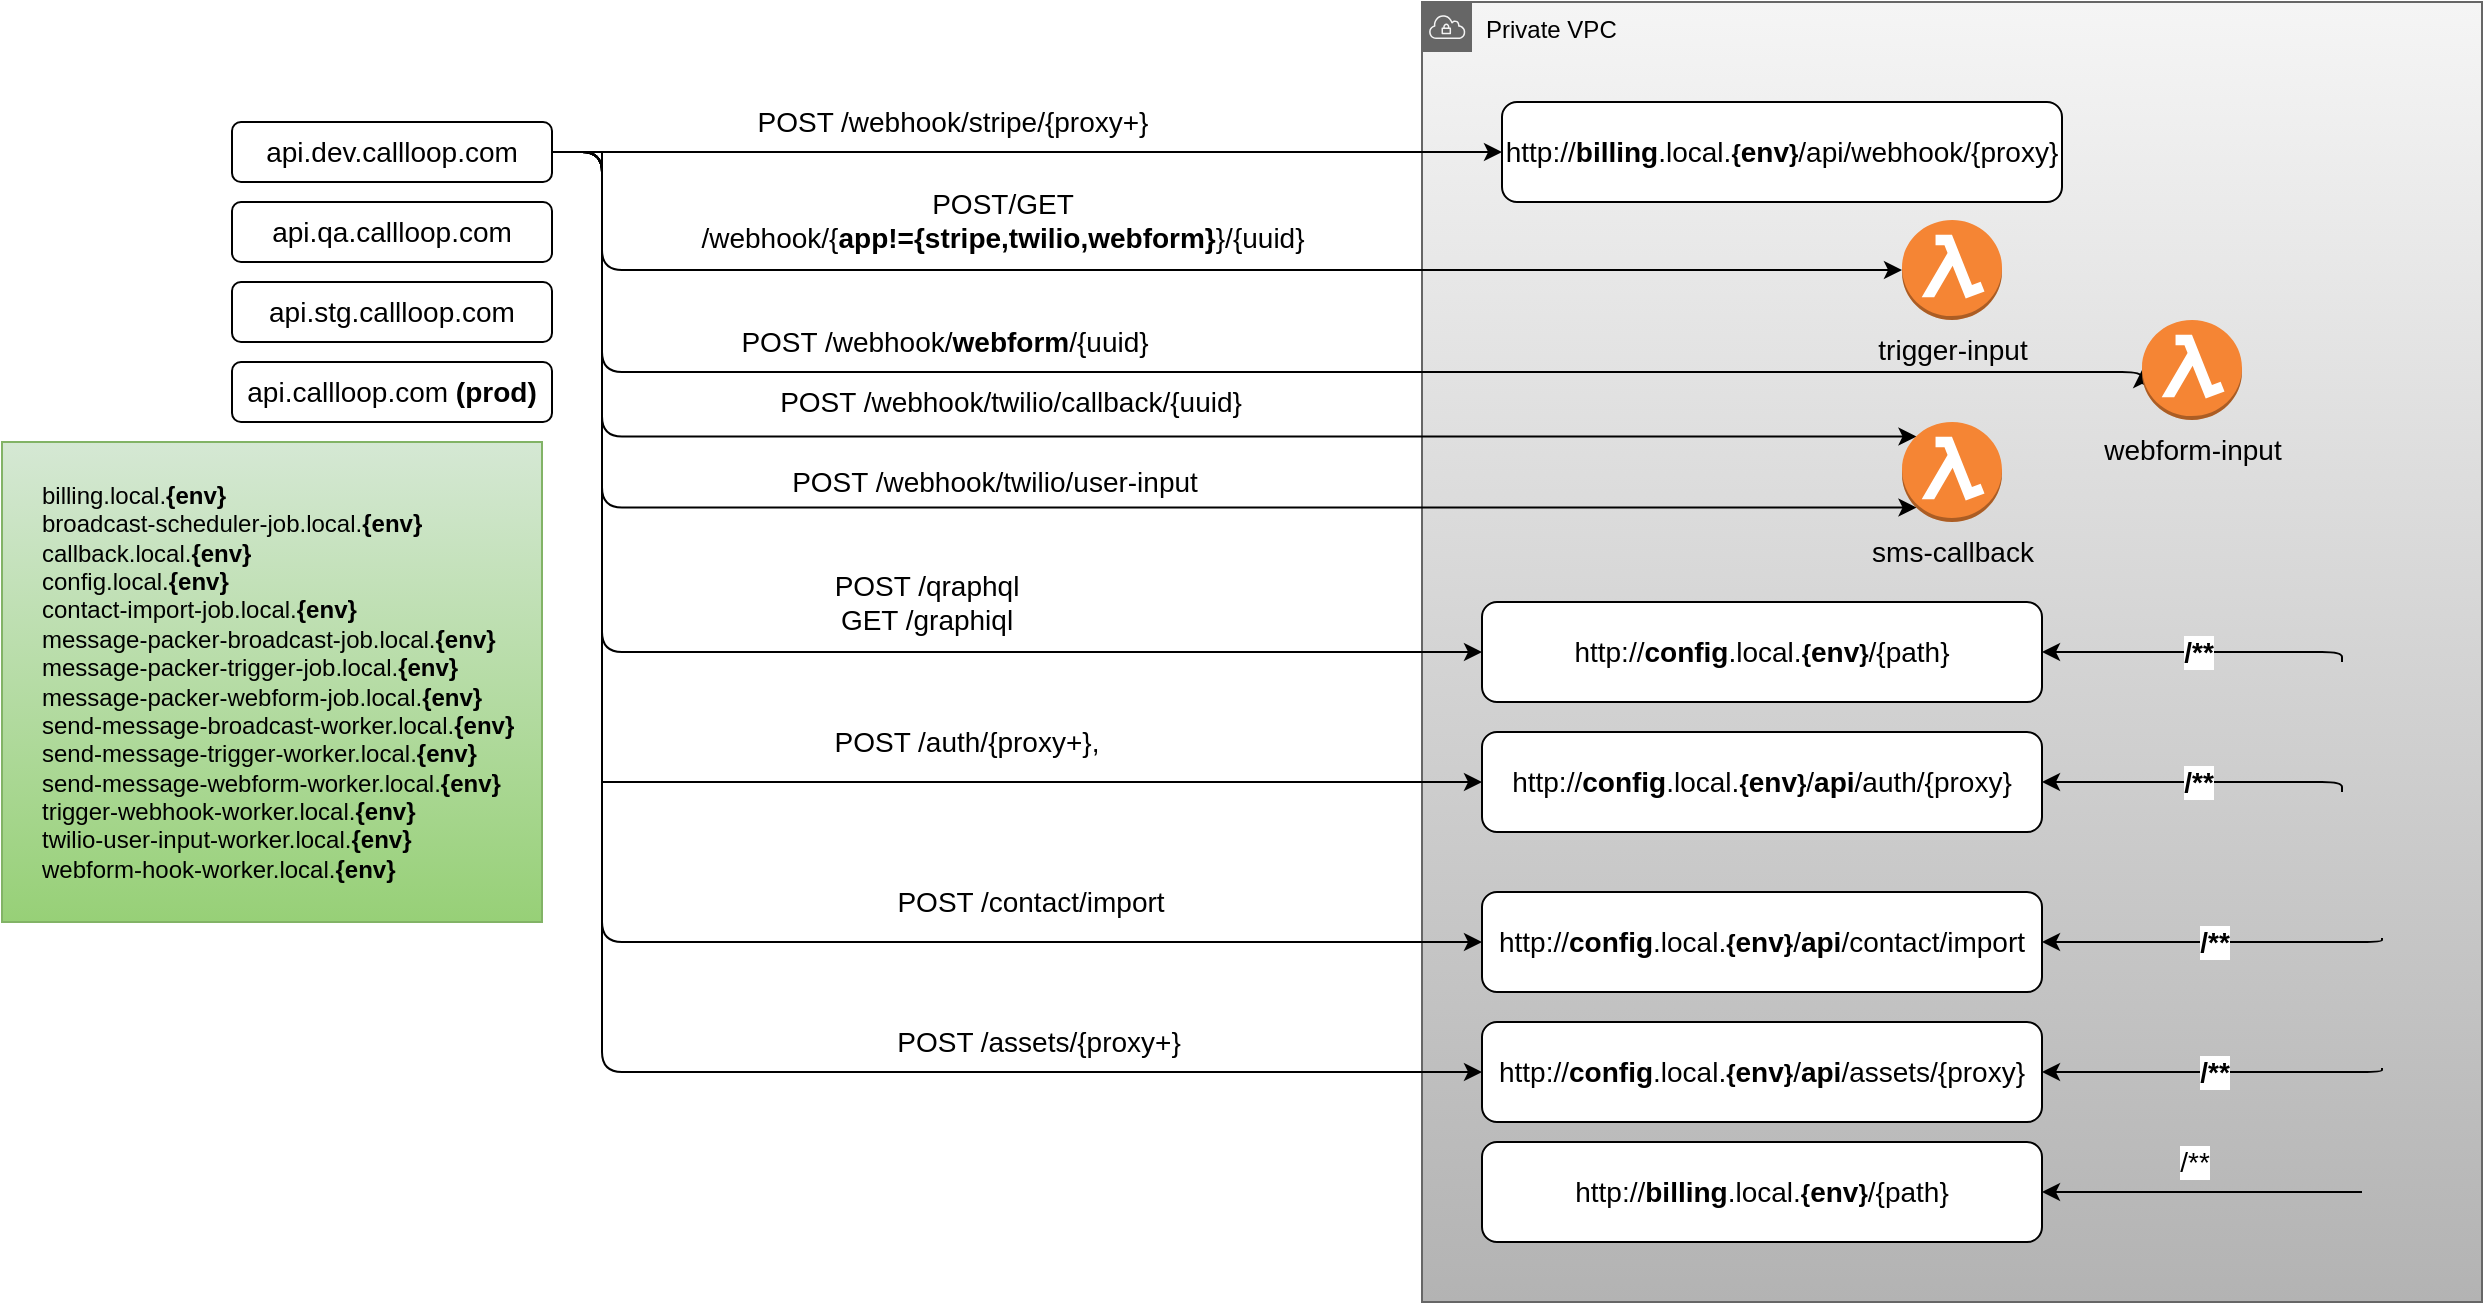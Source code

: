 <mxfile version="20.3.0" type="device"><diagram id="6INWDZTz4pw81J0PN1xl" name="Page-2"><mxGraphModel dx="1422" dy="905" grid="1" gridSize="10" guides="1" tooltips="1" connect="1" arrows="1" fold="1" page="1" pageScale="1" pageWidth="1100" pageHeight="850" math="0" shadow="0"><root><mxCell id="0"/><mxCell id="1" parent="0"/><mxCell id="0VGJ9SdHnakbXvMmbVaR-1" value="Private VPC" style="sketch=0;outlineConnect=0;html=1;whiteSpace=wrap;fontSize=12;fontStyle=0;shape=mxgraph.aws4.group;grIcon=mxgraph.aws4.group_vpc;strokeColor=#666666;fillColor=#f5f5f5;verticalAlign=top;align=left;spacingLeft=30;dashed=0;gradientColor=#b3b3b3;" vertex="1" parent="1"><mxGeometry x="710" y="60" width="530" height="650" as="geometry"/></mxCell><mxCell id="0VGJ9SdHnakbXvMmbVaR-2" value="POST /webhook/stripe/{proxy+}" style="edgeStyle=orthogonalEdgeStyle;rounded=1;orthogonalLoop=1;jettySize=auto;html=1;exitX=1;exitY=0.5;exitDx=0;exitDy=0;fontSize=14;align=center;spacingLeft=0;verticalAlign=middle;horizontal=1;" edge="1" parent="1" source="0VGJ9SdHnakbXvMmbVaR-11" target="0VGJ9SdHnakbXvMmbVaR-14"><mxGeometry x="-0.158" y="15" relative="1" as="geometry"><mxPoint as="offset"/></mxGeometry></mxCell><mxCell id="0VGJ9SdHnakbXvMmbVaR-3" value="POST /webhook/twilio/callback/{uuid}" style="edgeStyle=orthogonalEdgeStyle;rounded=1;orthogonalLoop=1;jettySize=auto;html=1;exitX=1;exitY=0.5;exitDx=0;exitDy=0;entryX=0.145;entryY=0.145;entryDx=0;entryDy=0;entryPerimeter=0;fontSize=14;align=center;spacingLeft=0;verticalAlign=middle;horizontal=1;" edge="1" parent="1" source="0VGJ9SdHnakbXvMmbVaR-11" target="0VGJ9SdHnakbXvMmbVaR-18"><mxGeometry x="-0.1" y="17" relative="1" as="geometry"><Array as="points"><mxPoint x="300" y="135"/><mxPoint x="300" y="277"/></Array><mxPoint as="offset"/></mxGeometry></mxCell><mxCell id="0VGJ9SdHnakbXvMmbVaR-4" value="POST /webhook/twilio/user-input" style="edgeStyle=orthogonalEdgeStyle;rounded=1;orthogonalLoop=1;jettySize=auto;html=1;exitX=1;exitY=0.5;exitDx=0;exitDy=0;entryX=0.145;entryY=0.855;entryDx=0;entryDy=0;entryPerimeter=0;fontSize=14;align=center;spacingLeft=0;verticalAlign=middle;horizontal=1;" edge="1" parent="1" source="0VGJ9SdHnakbXvMmbVaR-11" target="0VGJ9SdHnakbXvMmbVaR-18"><mxGeometry x="-0.072" y="13" relative="1" as="geometry"><mxPoint x="830" y="385" as="targetPoint"/><Array as="points"><mxPoint x="300" y="135"/><mxPoint x="300" y="313"/></Array><mxPoint as="offset"/></mxGeometry></mxCell><mxCell id="0VGJ9SdHnakbXvMmbVaR-5" value="POST /qraphql&lt;br&gt;GET /graphiql" style="edgeStyle=orthogonalEdgeStyle;rounded=1;orthogonalLoop=1;jettySize=auto;html=1;exitX=1;exitY=0.5;exitDx=0;exitDy=0;entryX=0;entryY=0.5;entryDx=0;entryDy=0;fontSize=14;align=center;spacingLeft=0;verticalAlign=middle;horizontal=1;" edge="1" parent="1" source="0VGJ9SdHnakbXvMmbVaR-11" target="0VGJ9SdHnakbXvMmbVaR-20"><mxGeometry x="0.222" y="25" relative="1" as="geometry"><Array as="points"><mxPoint x="300" y="135"/><mxPoint x="300" y="385"/></Array><mxPoint as="offset"/></mxGeometry></mxCell><mxCell id="0VGJ9SdHnakbXvMmbVaR-6" value="/**" style="edgeStyle=orthogonalEdgeStyle;rounded=1;orthogonalLoop=1;jettySize=auto;html=1;entryX=1;entryY=0.5;entryDx=0;entryDy=0;fontSize=14;" edge="1" parent="1" target="0VGJ9SdHnakbXvMmbVaR-21"><mxGeometry x="0.054" y="-15" relative="1" as="geometry"><mxPoint x="1180" y="655" as="sourcePoint"/><Array as="points"><mxPoint x="1180" y="655"/></Array><mxPoint as="offset"/></mxGeometry></mxCell><mxCell id="0VGJ9SdHnakbXvMmbVaR-7" value="POST /auth/{proxy+}," style="edgeStyle=orthogonalEdgeStyle;rounded=0;orthogonalLoop=1;jettySize=auto;html=1;exitX=1;exitY=0.5;exitDx=0;exitDy=0;entryX=0;entryY=0.5;entryDx=0;entryDy=0;fontSize=14;align=center;spacingLeft=0;verticalAlign=middle;horizontal=1;" edge="1" parent="1" source="0VGJ9SdHnakbXvMmbVaR-11" target="0VGJ9SdHnakbXvMmbVaR-24"><mxGeometry x="0.339" y="20" relative="1" as="geometry"><Array as="points"><mxPoint x="300" y="135"/><mxPoint x="300" y="450"/></Array><mxPoint as="offset"/></mxGeometry></mxCell><mxCell id="0VGJ9SdHnakbXvMmbVaR-8" value="POST /contact/import" style="edgeStyle=orthogonalEdgeStyle;rounded=1;orthogonalLoop=1;jettySize=auto;html=1;exitX=1;exitY=0.5;exitDx=0;exitDy=0;entryX=0;entryY=0.5;entryDx=0;entryDy=0;fontSize=14;align=center;spacingLeft=0;verticalAlign=middle;horizontal=1;" edge="1" parent="1" source="0VGJ9SdHnakbXvMmbVaR-11" target="0VGJ9SdHnakbXvMmbVaR-25"><mxGeometry x="0.474" y="20" relative="1" as="geometry"><Array as="points"><mxPoint x="300" y="135"/><mxPoint x="300" y="530"/></Array><mxPoint as="offset"/></mxGeometry></mxCell><mxCell id="0VGJ9SdHnakbXvMmbVaR-9" value="POST /assets/{proxy+}" style="edgeStyle=orthogonalEdgeStyle;rounded=1;orthogonalLoop=1;jettySize=auto;html=1;exitX=1;exitY=0.5;exitDx=0;exitDy=0;entryX=0;entryY=0.5;entryDx=0;entryDy=0;fontSize=14;" edge="1" parent="1" source="0VGJ9SdHnakbXvMmbVaR-11" target="0VGJ9SdHnakbXvMmbVaR-27"><mxGeometry x="0.52" y="15" relative="1" as="geometry"><Array as="points"><mxPoint x="300" y="135"/><mxPoint x="300" y="595"/></Array><mxPoint as="offset"/></mxGeometry></mxCell><mxCell id="0VGJ9SdHnakbXvMmbVaR-10" value="&lt;span style=&quot;font-size: 14px;&quot;&gt;POST /webhook/&lt;b&gt;webform&lt;/b&gt;/{uuid}&lt;/span&gt;" style="edgeStyle=orthogonalEdgeStyle;rounded=1;orthogonalLoop=1;jettySize=auto;html=1;exitX=1;exitY=0.5;exitDx=0;exitDy=0;entryX=0;entryY=0.5;entryDx=0;entryDy=0;entryPerimeter=0;" edge="1" parent="1" source="0VGJ9SdHnakbXvMmbVaR-11" target="0VGJ9SdHnakbXvMmbVaR-29"><mxGeometry x="-0.325" y="15" relative="1" as="geometry"><Array as="points"><mxPoint x="300" y="135"/><mxPoint x="300" y="245"/></Array><mxPoint as="offset"/></mxGeometry></mxCell><mxCell id="0VGJ9SdHnakbXvMmbVaR-11" value="api.dev.callloop.com" style="rounded=1;whiteSpace=wrap;html=1;fontSize=14;" vertex="1" parent="1"><mxGeometry x="115" y="120" width="160" height="30" as="geometry"/></mxCell><mxCell id="0VGJ9SdHnakbXvMmbVaR-12" value="POST/GET &lt;br&gt;/webhook/{&lt;b&gt;app!={stripe,twilio,webform}&lt;/b&gt;}/{uuid}" style="edgeStyle=orthogonalEdgeStyle;rounded=1;orthogonalLoop=1;jettySize=auto;html=1;exitX=1;exitY=0.5;exitDx=0;exitDy=0;fontSize=14;align=center;spacingLeft=0;verticalAlign=middle;horizontal=1;entryX=0;entryY=0.5;entryDx=0;entryDy=0;entryPerimeter=0;" edge="1" parent="1" source="0VGJ9SdHnakbXvMmbVaR-11" target="0VGJ9SdHnakbXvMmbVaR-17"><mxGeometry x="-0.228" y="25" relative="1" as="geometry"><Array as="points"><mxPoint x="300" y="135"/><mxPoint x="300" y="194"/></Array><mxPoint as="offset"/></mxGeometry></mxCell><mxCell id="0VGJ9SdHnakbXvMmbVaR-13" value="api.qa.callloop.com" style="rounded=1;whiteSpace=wrap;html=1;fontSize=14;" vertex="1" parent="1"><mxGeometry x="115" y="160" width="160" height="30" as="geometry"/></mxCell><mxCell id="0VGJ9SdHnakbXvMmbVaR-14" value="http://&lt;b&gt;billing&lt;/b&gt;.local.&lt;b style=&quot;font-size: 12px; text-align: left;&quot;&gt;{&lt;/b&gt;&lt;b style=&quot;text-align: left;&quot;&gt;&lt;font style=&quot;font-size: 14px;&quot;&gt;env&lt;/font&gt;&lt;/b&gt;&lt;b style=&quot;font-size: 12px; text-align: left;&quot;&gt;}&lt;/b&gt;/api/webhook/{proxy}" style="rounded=1;whiteSpace=wrap;html=1;fontSize=14;" vertex="1" parent="1"><mxGeometry x="750" y="110" width="280" height="50" as="geometry"/></mxCell><mxCell id="0VGJ9SdHnakbXvMmbVaR-15" value="api.stg.callloop.com" style="rounded=1;whiteSpace=wrap;html=1;fontSize=14;" vertex="1" parent="1"><mxGeometry x="115" y="200" width="160" height="30" as="geometry"/></mxCell><mxCell id="0VGJ9SdHnakbXvMmbVaR-16" value="api.callloop.com &lt;b&gt;(prod)&lt;/b&gt;" style="rounded=1;whiteSpace=wrap;html=1;fontSize=14;" vertex="1" parent="1"><mxGeometry x="115" y="240" width="160" height="30" as="geometry"/></mxCell><mxCell id="0VGJ9SdHnakbXvMmbVaR-17" value="trigger-input" style="outlineConnect=0;dashed=0;verticalLabelPosition=bottom;verticalAlign=top;align=center;html=1;shape=mxgraph.aws3.lambda_function;fillColor=#F58534;gradientColor=none;fontSize=14;" vertex="1" parent="1"><mxGeometry x="950" y="169" width="50" height="50" as="geometry"/></mxCell><mxCell id="0VGJ9SdHnakbXvMmbVaR-18" value="sms-callback" style="outlineConnect=0;dashed=0;verticalLabelPosition=bottom;verticalAlign=top;align=center;html=1;shape=mxgraph.aws3.lambda_function;fillColor=#F58534;gradientColor=none;fontSize=14;" vertex="1" parent="1"><mxGeometry x="950" y="270" width="50" height="50" as="geometry"/></mxCell><mxCell id="0VGJ9SdHnakbXvMmbVaR-19" value="&lt;b style=&quot;&quot;&gt;&lt;font&gt;/**&lt;/font&gt;&lt;/b&gt;" style="edgeStyle=orthogonalEdgeStyle;rounded=1;orthogonalLoop=1;jettySize=auto;html=1;fontSize=14;fontColor=#000000;entryX=1;entryY=0.5;entryDx=0;entryDy=0;" edge="1" parent="1" target="0VGJ9SdHnakbXvMmbVaR-20"><mxGeometry relative="1" as="geometry"><mxPoint x="1170" y="390" as="sourcePoint"/><Array as="points"><mxPoint x="1170" y="385"/></Array></mxGeometry></mxCell><mxCell id="0VGJ9SdHnakbXvMmbVaR-20" value="http://&lt;b&gt;config&lt;/b&gt;.local.&lt;b style=&quot;font-size: 12px; text-align: left;&quot;&gt;{&lt;/b&gt;&lt;b style=&quot;text-align: left;&quot;&gt;&lt;font style=&quot;font-size: 14px;&quot;&gt;env&lt;/font&gt;&lt;/b&gt;&lt;b style=&quot;font-size: 12px; text-align: left;&quot;&gt;}&lt;/b&gt;/{path}" style="rounded=1;whiteSpace=wrap;html=1;fontSize=14;" vertex="1" parent="1"><mxGeometry x="740" y="360" width="280" height="50" as="geometry"/></mxCell><mxCell id="0VGJ9SdHnakbXvMmbVaR-21" value="http://&lt;b&gt;billing&lt;/b&gt;.local.&lt;b style=&quot;font-size: 12px; text-align: left;&quot;&gt;{&lt;/b&gt;&lt;b style=&quot;text-align: left;&quot;&gt;env&lt;/b&gt;&lt;b style=&quot;font-size: 12px; text-align: left;&quot;&gt;}&lt;/b&gt;/{path}" style="rounded=1;whiteSpace=wrap;html=1;fontSize=14;" vertex="1" parent="1"><mxGeometry x="740" y="630" width="280" height="50" as="geometry"/></mxCell><mxCell id="0VGJ9SdHnakbXvMmbVaR-22" value="billing.local.&lt;b&gt;{env}&lt;/b&gt;&lt;br&gt;broadcast-scheduler-job.local.&lt;b&gt;{env}&lt;/b&gt;&lt;br&gt;callback.local.&lt;b&gt;{env}&lt;/b&gt;&lt;br&gt;config.local.&lt;b&gt;{env}&lt;/b&gt;&lt;br&gt;contact-import-job.local.&lt;b&gt;{env}&lt;/b&gt;&lt;br&gt;message-packer-broadcast-job.local.&lt;b&gt;{env}&lt;/b&gt;&lt;br&gt;message-packer-trigger-job.local.&lt;b&gt;{env}&lt;/b&gt;&lt;br&gt;message-packer-webform-job.local.&lt;b&gt;{env}&lt;/b&gt;&lt;br&gt;send-message-broadcast-worker.local.&lt;b&gt;{env}&lt;/b&gt;&lt;br&gt;send-message-trigger-worker.local.&lt;b&gt;{env}&lt;/b&gt;&lt;br&gt;send-message-webform-worker.local.&lt;b&gt;{env}&lt;/b&gt;&lt;br&gt;trigger-webhook-worker.local.&lt;b&gt;{env}&lt;/b&gt;&lt;br&gt;twilio-user-input-worker.local.&lt;b&gt;{env}&lt;/b&gt;&lt;br&gt;webform-hook-worker.local.&lt;b&gt;{env}&lt;/b&gt;" style="rounded=0;whiteSpace=wrap;html=1;fontSize=12;fillColor=#d5e8d4;gradientColor=#97d077;strokeColor=#82b366;align=left;spacingLeft=18;labelBackgroundColor=none;strokeWidth=1;" vertex="1" parent="1"><mxGeometry y="280" width="270" height="240" as="geometry"/></mxCell><mxCell id="0VGJ9SdHnakbXvMmbVaR-23" value="&lt;b style=&quot;&quot;&gt;&lt;font&gt;/**&lt;/font&gt;&lt;/b&gt;" style="edgeStyle=orthogonalEdgeStyle;rounded=1;orthogonalLoop=1;jettySize=auto;html=1;fontSize=14;fontColor=#000000;entryX=1;entryY=0.5;entryDx=0;entryDy=0;" edge="1" parent="1" target="0VGJ9SdHnakbXvMmbVaR-24"><mxGeometry relative="1" as="geometry"><mxPoint x="1170" y="455" as="sourcePoint"/><Array as="points"><mxPoint x="1170" y="450"/></Array></mxGeometry></mxCell><mxCell id="0VGJ9SdHnakbXvMmbVaR-24" value="http://&lt;b&gt;config&lt;/b&gt;.local.&lt;b style=&quot;font-size: 12px; text-align: left;&quot;&gt;{&lt;/b&gt;&lt;b style=&quot;text-align: left;&quot;&gt;env&lt;/b&gt;&lt;b style=&quot;font-size: 12px; text-align: left;&quot;&gt;}&lt;/b&gt;/&lt;b&gt;api&lt;/b&gt;/auth/{proxy}" style="rounded=1;whiteSpace=wrap;html=1;fontSize=14;" vertex="1" parent="1"><mxGeometry x="740" y="425" width="280" height="50" as="geometry"/></mxCell><mxCell id="0VGJ9SdHnakbXvMmbVaR-25" value="http://&lt;b&gt;config&lt;/b&gt;.local.&lt;b style=&quot;font-size: 12px; text-align: left;&quot;&gt;{&lt;/b&gt;&lt;b style=&quot;text-align: left;&quot;&gt;env&lt;/b&gt;&lt;b style=&quot;font-size: 12px; text-align: left;&quot;&gt;}&lt;/b&gt;/&lt;b&gt;api&lt;/b&gt;/contact/import" style="rounded=1;whiteSpace=wrap;html=1;fontSize=14;" vertex="1" parent="1"><mxGeometry x="740" y="505" width="280" height="50" as="geometry"/></mxCell><mxCell id="0VGJ9SdHnakbXvMmbVaR-26" value="&lt;b style=&quot;&quot;&gt;&lt;font&gt;/**&lt;/font&gt;&lt;/b&gt;" style="edgeStyle=orthogonalEdgeStyle;rounded=1;orthogonalLoop=1;jettySize=auto;html=1;fontSize=14;fontColor=#000000;entryX=1;entryY=0.5;entryDx=0;entryDy=0;" edge="1" parent="1" target="0VGJ9SdHnakbXvMmbVaR-25"><mxGeometry relative="1" as="geometry"><mxPoint x="1190" y="528" as="sourcePoint"/><Array as="points"><mxPoint x="1190" y="530"/></Array><mxPoint x="1040" y="522.5" as="targetPoint"/></mxGeometry></mxCell><mxCell id="0VGJ9SdHnakbXvMmbVaR-27" value="http://&lt;b&gt;config&lt;/b&gt;.local.&lt;b style=&quot;font-size: 12px; text-align: left;&quot;&gt;{&lt;/b&gt;&lt;b style=&quot;text-align: left;&quot;&gt;env&lt;/b&gt;&lt;b style=&quot;font-size: 12px; text-align: left;&quot;&gt;}&lt;/b&gt;/&lt;b&gt;api&lt;/b&gt;/assets/{proxy}" style="rounded=1;whiteSpace=wrap;html=1;fontSize=14;" vertex="1" parent="1"><mxGeometry x="740" y="570" width="280" height="50" as="geometry"/></mxCell><mxCell id="0VGJ9SdHnakbXvMmbVaR-28" value="&lt;b style=&quot;&quot;&gt;&lt;font&gt;/**&lt;/font&gt;&lt;/b&gt;" style="edgeStyle=orthogonalEdgeStyle;rounded=1;orthogonalLoop=1;jettySize=auto;html=1;fontSize=14;fontColor=#000000;entryX=1;entryY=0.5;entryDx=0;entryDy=0;" edge="1" parent="1" target="0VGJ9SdHnakbXvMmbVaR-27"><mxGeometry relative="1" as="geometry"><mxPoint x="1190" y="593" as="sourcePoint"/><Array as="points"><mxPoint x="1190" y="595"/></Array><mxPoint x="1040" y="587.5" as="targetPoint"/></mxGeometry></mxCell><mxCell id="0VGJ9SdHnakbXvMmbVaR-29" value="webform-input" style="outlineConnect=0;dashed=0;verticalLabelPosition=bottom;verticalAlign=top;align=center;html=1;shape=mxgraph.aws3.lambda_function;fillColor=#F58534;gradientColor=none;fontSize=14;" vertex="1" parent="1"><mxGeometry x="1070" y="219" width="50" height="50" as="geometry"/></mxCell></root></mxGraphModel></diagram></mxfile>